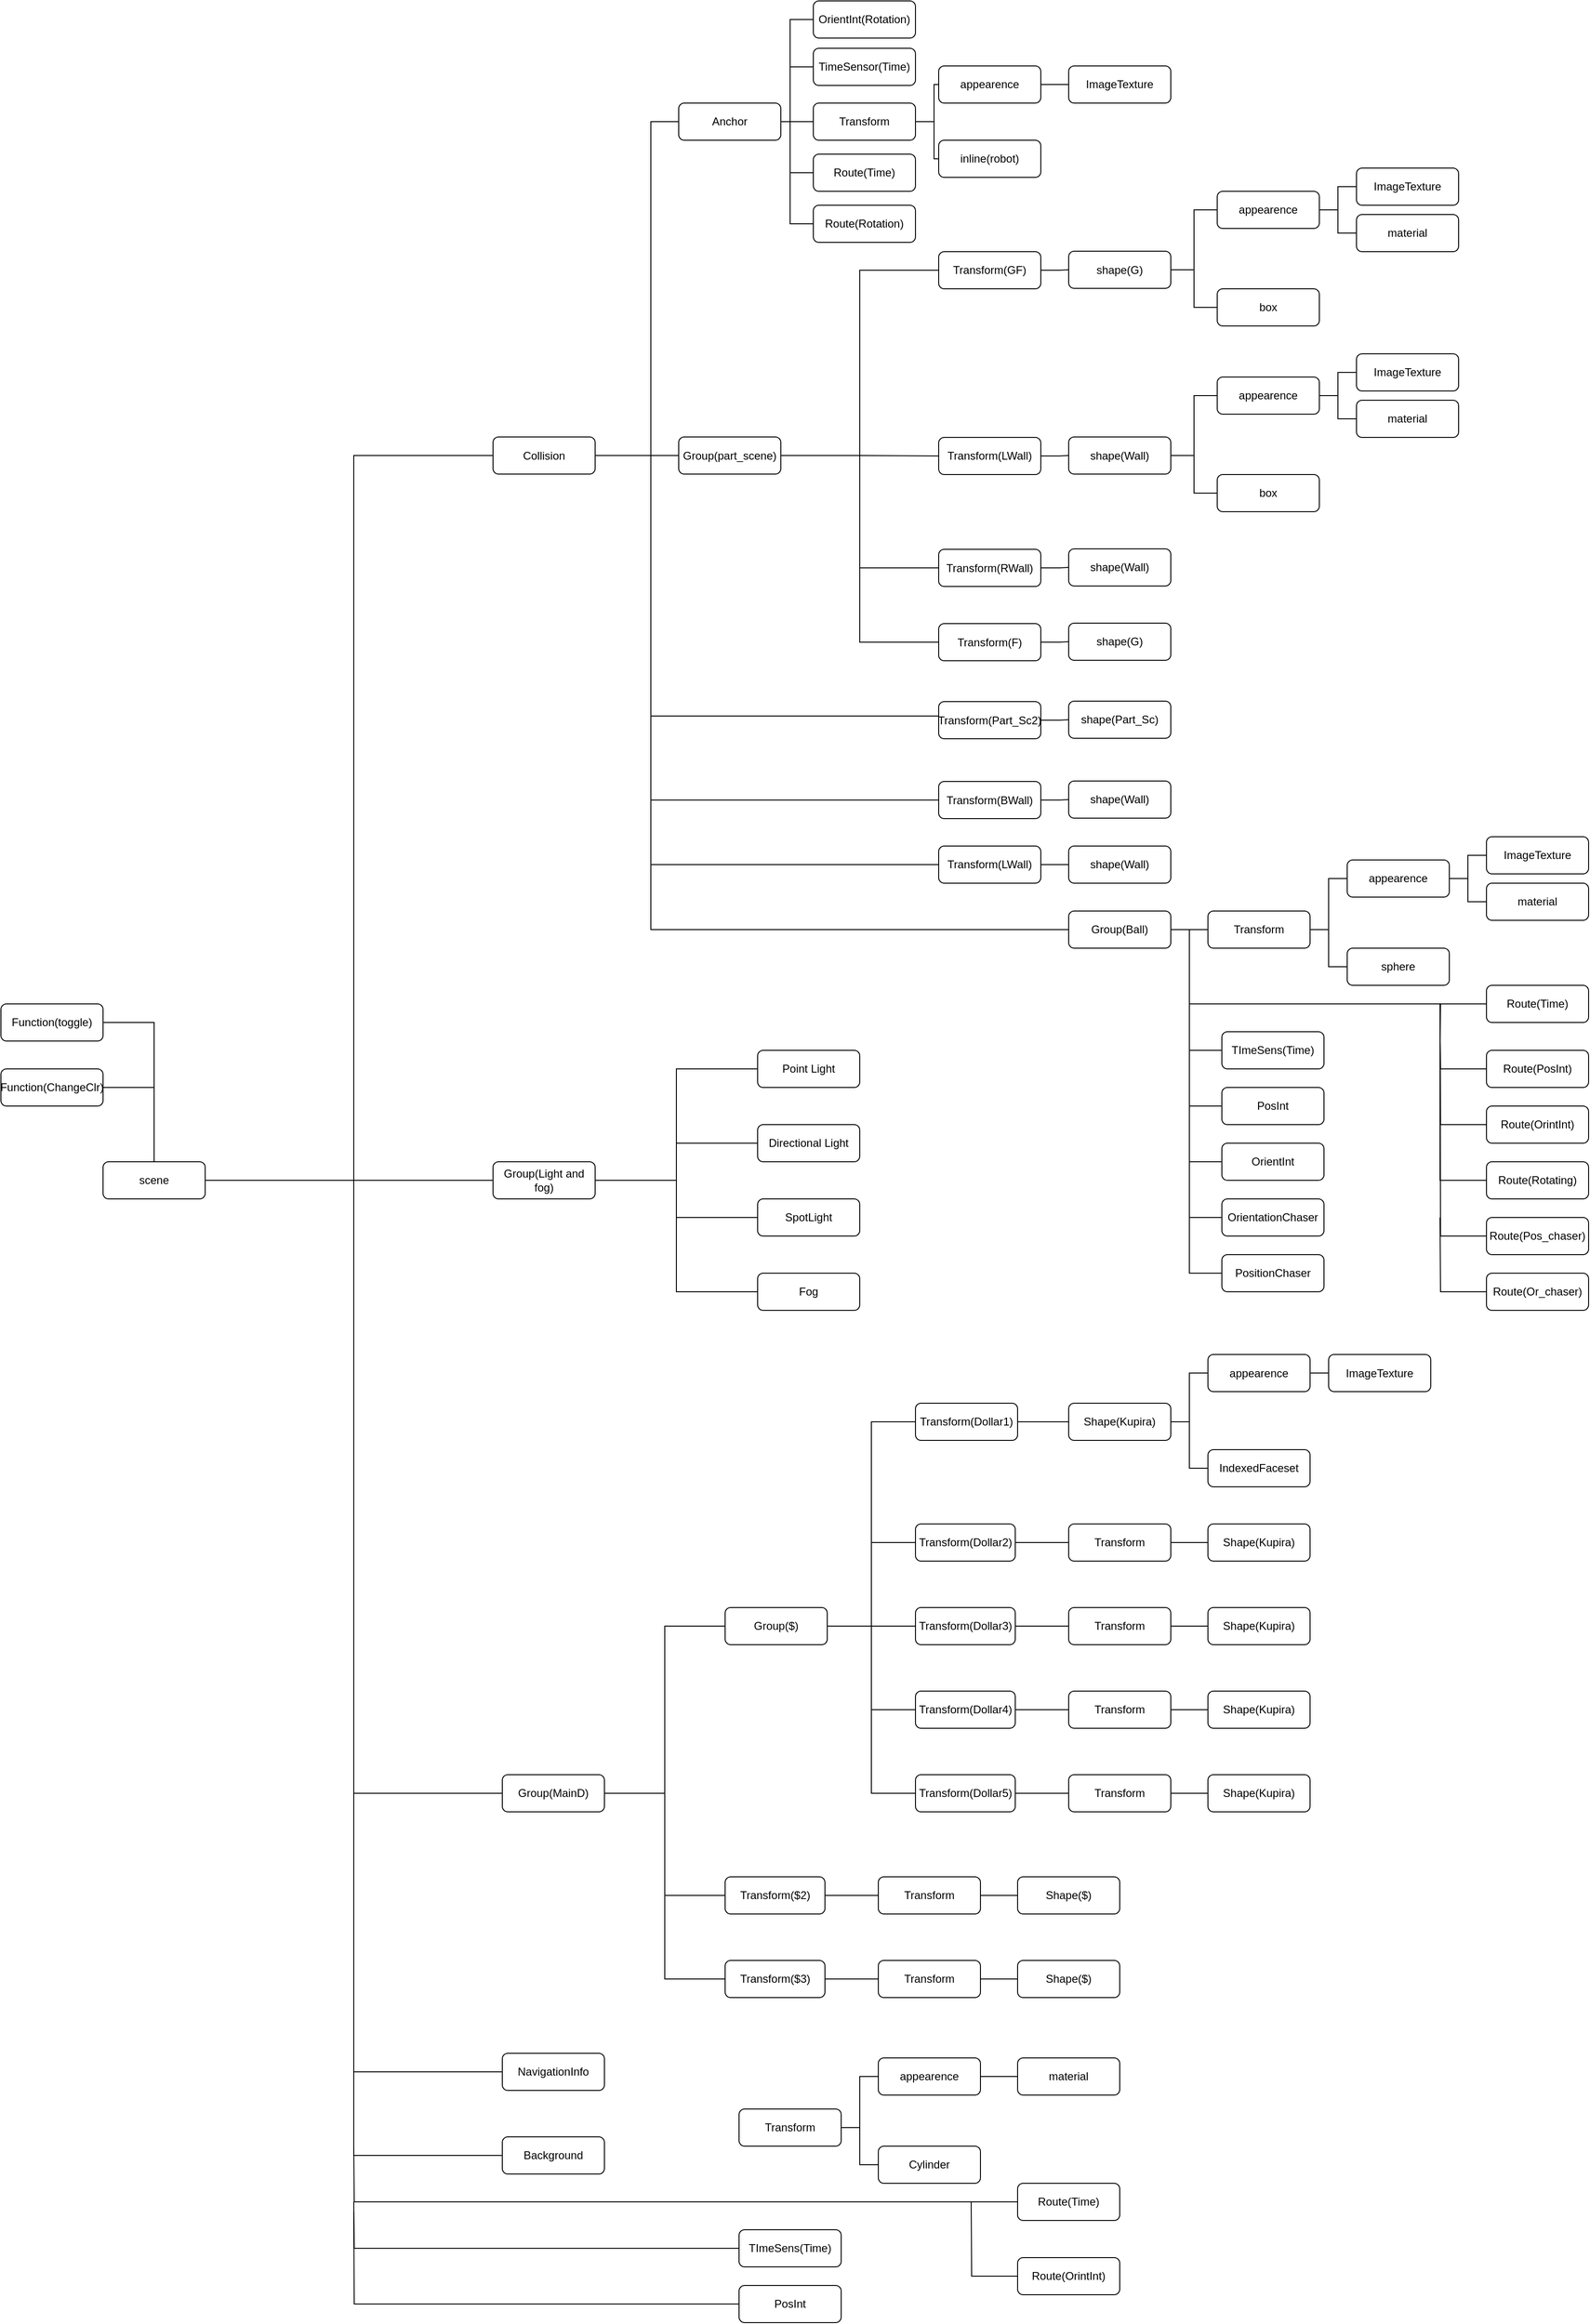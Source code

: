 <mxfile version="14.6.9" type="device"><diagram id="aDSBShrkMxEuq_6gJNaP" name="Page-1"><mxGraphModel dx="1185" dy="3000" grid="1" gridSize="10" guides="1" tooltips="1" connect="1" arrows="1" fold="1" page="1" pageScale="1" pageWidth="827" pageHeight="1169" math="0" shadow="0"><root><mxCell id="0"/><mxCell id="1" parent="0"/><mxCell id="lmzNQ_F3yZ8Ecy828pRB-19" style="edgeStyle=orthogonalEdgeStyle;rounded=0;orthogonalLoop=1;jettySize=auto;html=1;entryX=0;entryY=0.5;entryDx=0;entryDy=0;endArrow=none;endFill=0;" parent="1" source="lmzNQ_F3yZ8Ecy828pRB-9" target="lmzNQ_F3yZ8Ecy828pRB-15" edge="1"><mxGeometry relative="1" as="geometry"/></mxCell><mxCell id="lmzNQ_F3yZ8Ecy828pRB-23" style="edgeStyle=orthogonalEdgeStyle;rounded=0;orthogonalLoop=1;jettySize=auto;html=1;entryX=0;entryY=0.5;entryDx=0;entryDy=0;endArrow=none;endFill=0;" parent="1" source="lmzNQ_F3yZ8Ecy828pRB-9" target="lmzNQ_F3yZ8Ecy828pRB-14" edge="1"><mxGeometry relative="1" as="geometry"/></mxCell><mxCell id="lmzNQ_F3yZ8Ecy828pRB-9" value="shape(G)" style="rounded=1;whiteSpace=wrap;html=1;" parent="1" vertex="1"><mxGeometry x="1190" y="-950.5" width="110" height="40" as="geometry"/></mxCell><mxCell id="lmzNQ_F3yZ8Ecy828pRB-14" value="box" style="rounded=1;whiteSpace=wrap;html=1;" parent="1" vertex="1"><mxGeometry x="1350" y="-910" width="110" height="40" as="geometry"/></mxCell><mxCell id="lmzNQ_F3yZ8Ecy828pRB-20" style="edgeStyle=orthogonalEdgeStyle;rounded=0;orthogonalLoop=1;jettySize=auto;html=1;entryX=0;entryY=0.5;entryDx=0;entryDy=0;endArrow=none;endFill=0;" parent="1" source="lmzNQ_F3yZ8Ecy828pRB-15" target="lmzNQ_F3yZ8Ecy828pRB-18" edge="1"><mxGeometry relative="1" as="geometry"/></mxCell><mxCell id="lmzNQ_F3yZ8Ecy828pRB-22" style="edgeStyle=orthogonalEdgeStyle;rounded=0;orthogonalLoop=1;jettySize=auto;html=1;entryX=0;entryY=0.5;entryDx=0;entryDy=0;endArrow=none;endFill=0;" parent="1" source="lmzNQ_F3yZ8Ecy828pRB-15" target="lmzNQ_F3yZ8Ecy828pRB-16" edge="1"><mxGeometry relative="1" as="geometry"/></mxCell><mxCell id="lmzNQ_F3yZ8Ecy828pRB-15" value="appearence" style="rounded=1;whiteSpace=wrap;html=1;" parent="1" vertex="1"><mxGeometry x="1350" y="-1015" width="110" height="40" as="geometry"/></mxCell><mxCell id="lmzNQ_F3yZ8Ecy828pRB-16" value="material" style="rounded=1;whiteSpace=wrap;html=1;" parent="1" vertex="1"><mxGeometry x="1500" y="-990" width="110" height="40" as="geometry"/></mxCell><mxCell id="lmzNQ_F3yZ8Ecy828pRB-18" value="ImageTexture" style="rounded=1;whiteSpace=wrap;html=1;" parent="1" vertex="1"><mxGeometry x="1500" y="-1040" width="110" height="40" as="geometry"/></mxCell><mxCell id="AojwYPN2h_36ZJqfSY8i-6" style="edgeStyle=orthogonalEdgeStyle;rounded=0;orthogonalLoop=1;jettySize=auto;html=1;entryX=0;entryY=0.5;entryDx=0;entryDy=0;endArrow=none;endFill=0;" parent="1" source="UubKp8IJF7SJoLt_IW7R-1" target="UubKp8IJF7SJoLt_IW7R-15" edge="1"><mxGeometry relative="1" as="geometry"/></mxCell><mxCell id="AojwYPN2h_36ZJqfSY8i-7" style="edgeStyle=orthogonalEdgeStyle;rounded=0;orthogonalLoop=1;jettySize=auto;html=1;entryX=0;entryY=0.5;entryDx=0;entryDy=0;endArrow=none;endFill=0;" parent="1" source="UubKp8IJF7SJoLt_IW7R-1" target="UubKp8IJF7SJoLt_IW7R-36" edge="1"><mxGeometry relative="1" as="geometry"><Array as="points"><mxPoint x="740" y="-730"/><mxPoint x="740" y="-450"/><mxPoint x="1050" y="-450"/></Array></mxGeometry></mxCell><mxCell id="AojwYPN2h_36ZJqfSY8i-8" style="edgeStyle=orthogonalEdgeStyle;rounded=0;orthogonalLoop=1;jettySize=auto;html=1;entryX=0;entryY=0.5;entryDx=0;entryDy=0;endArrow=none;endFill=0;" parent="1" source="UubKp8IJF7SJoLt_IW7R-1" target="UubKp8IJF7SJoLt_IW7R-39" edge="1"><mxGeometry relative="1" as="geometry"><Array as="points"><mxPoint x="740" y="-730"/><mxPoint x="740" y="-359"/></Array></mxGeometry></mxCell><mxCell id="AojwYPN2h_36ZJqfSY8i-20" style="edgeStyle=orthogonalEdgeStyle;rounded=0;orthogonalLoop=1;jettySize=auto;html=1;entryX=0;entryY=0.5;entryDx=0;entryDy=0;endArrow=none;endFill=0;" parent="1" source="UubKp8IJF7SJoLt_IW7R-1" target="AojwYPN2h_36ZJqfSY8i-19" edge="1"><mxGeometry relative="1" as="geometry"><Array as="points"><mxPoint x="740" y="-730"/><mxPoint x="740" y="-290"/></Array></mxGeometry></mxCell><mxCell id="AojwYPN2h_36ZJqfSY8i-82" style="edgeStyle=orthogonalEdgeStyle;rounded=0;orthogonalLoop=1;jettySize=auto;html=1;entryX=0;entryY=0.5;entryDx=0;entryDy=0;endArrow=none;endFill=0;" parent="1" source="UubKp8IJF7SJoLt_IW7R-1" target="UubKp8IJF7SJoLt_IW7R-3" edge="1"><mxGeometry relative="1" as="geometry"><Array as="points"><mxPoint x="740" y="-730"/><mxPoint x="740" y="-1090"/></Array></mxGeometry></mxCell><mxCell id="UubKp8IJF7SJoLt_IW7R-1" value="Collision" style="rounded=1;whiteSpace=wrap;html=1;" parent="1" vertex="1"><mxGeometry x="570" y="-750.5" width="110" height="40" as="geometry"/></mxCell><mxCell id="UubKp8IJF7SJoLt_IW7R-13" style="edgeStyle=orthogonalEdgeStyle;rounded=0;orthogonalLoop=1;jettySize=auto;html=1;entryX=0;entryY=0.5;entryDx=0;entryDy=0;endArrow=none;endFill=0;" parent="1" source="UubKp8IJF7SJoLt_IW7R-2" target="UubKp8IJF7SJoLt_IW7R-8" edge="1"><mxGeometry relative="1" as="geometry"/></mxCell><mxCell id="UubKp8IJF7SJoLt_IW7R-14" style="edgeStyle=orthogonalEdgeStyle;rounded=0;orthogonalLoop=1;jettySize=auto;html=1;entryX=0;entryY=0.5;entryDx=0;entryDy=0;endArrow=none;endFill=0;" parent="1" source="UubKp8IJF7SJoLt_IW7R-2" target="UubKp8IJF7SJoLt_IW7R-4" edge="1"><mxGeometry relative="1" as="geometry"/></mxCell><mxCell id="UubKp8IJF7SJoLt_IW7R-2" value="Transform" style="rounded=1;whiteSpace=wrap;html=1;" parent="1" vertex="1"><mxGeometry x="915" y="-1110" width="110" height="40" as="geometry"/></mxCell><mxCell id="UubKp8IJF7SJoLt_IW7R-12" style="edgeStyle=orthogonalEdgeStyle;rounded=0;orthogonalLoop=1;jettySize=auto;html=1;entryX=0;entryY=0.5;entryDx=0;entryDy=0;endArrow=none;endFill=0;" parent="1" source="UubKp8IJF7SJoLt_IW7R-3" target="UubKp8IJF7SJoLt_IW7R-2" edge="1"><mxGeometry relative="1" as="geometry"/></mxCell><mxCell id="2iRZ9ZuyAuXtA2ansisX-2" style="edgeStyle=orthogonalEdgeStyle;rounded=0;orthogonalLoop=1;jettySize=auto;html=1;entryX=0;entryY=0.5;entryDx=0;entryDy=0;endArrow=none;endFill=0;" parent="1" source="UubKp8IJF7SJoLt_IW7R-3" target="2iRZ9ZuyAuXtA2ansisX-1" edge="1"><mxGeometry relative="1" as="geometry"><Array as="points"><mxPoint x="890" y="-1090"/><mxPoint x="890" y="-1149"/></Array></mxGeometry></mxCell><mxCell id="2iRZ9ZuyAuXtA2ansisX-4" style="edgeStyle=orthogonalEdgeStyle;rounded=0;orthogonalLoop=1;jettySize=auto;html=1;entryX=0;entryY=0.5;entryDx=0;entryDy=0;endArrow=none;endFill=0;" parent="1" source="UubKp8IJF7SJoLt_IW7R-3" target="2iRZ9ZuyAuXtA2ansisX-3" edge="1"><mxGeometry relative="1" as="geometry"><Array as="points"><mxPoint x="890" y="-1090"/><mxPoint x="890" y="-1200"/><mxPoint x="915" y="-1200"/></Array></mxGeometry></mxCell><mxCell id="UubKp8IJF7SJoLt_IW7R-3" value="Anchor" style="rounded=1;whiteSpace=wrap;html=1;" parent="1" vertex="1"><mxGeometry x="770" y="-1110" width="110" height="40" as="geometry"/></mxCell><mxCell id="UubKp8IJF7SJoLt_IW7R-4" value="inline(robot)" style="rounded=1;whiteSpace=wrap;html=1;" parent="1" vertex="1"><mxGeometry x="1050" y="-1070" width="110" height="40" as="geometry"/></mxCell><mxCell id="UubKp8IJF7SJoLt_IW7R-5" style="edgeStyle=orthogonalEdgeStyle;rounded=0;orthogonalLoop=1;jettySize=auto;html=1;entryX=0;entryY=0.5;entryDx=0;entryDy=0;endArrow=none;endFill=0;" parent="1" source="UubKp8IJF7SJoLt_IW7R-8" target="UubKp8IJF7SJoLt_IW7R-11" edge="1"><mxGeometry relative="1" as="geometry"/></mxCell><mxCell id="UubKp8IJF7SJoLt_IW7R-8" value="appearence" style="rounded=1;whiteSpace=wrap;html=1;" parent="1" vertex="1"><mxGeometry x="1050" y="-1150" width="110" height="40" as="geometry"/></mxCell><mxCell id="UubKp8IJF7SJoLt_IW7R-11" value="ImageTexture" style="rounded=1;whiteSpace=wrap;html=1;" parent="1" vertex="1"><mxGeometry x="1190" y="-1150" width="110" height="40" as="geometry"/></mxCell><mxCell id="AojwYPN2h_36ZJqfSY8i-1" style="edgeStyle=orthogonalEdgeStyle;rounded=0;orthogonalLoop=1;jettySize=auto;html=1;entryX=0;entryY=0.5;entryDx=0;entryDy=0;endArrow=none;endFill=0;" parent="1" source="UubKp8IJF7SJoLt_IW7R-15" target="UubKp8IJF7SJoLt_IW7R-16" edge="1"><mxGeometry relative="1" as="geometry"/></mxCell><mxCell id="AojwYPN2h_36ZJqfSY8i-2" style="edgeStyle=orthogonalEdgeStyle;rounded=0;orthogonalLoop=1;jettySize=auto;html=1;entryX=0;entryY=0.5;entryDx=0;entryDy=0;endArrow=none;endFill=0;" parent="1" source="UubKp8IJF7SJoLt_IW7R-15" target="UubKp8IJF7SJoLt_IW7R-26" edge="1"><mxGeometry relative="1" as="geometry"/></mxCell><mxCell id="AojwYPN2h_36ZJqfSY8i-3" style="edgeStyle=orthogonalEdgeStyle;rounded=0;orthogonalLoop=1;jettySize=auto;html=1;entryX=0;entryY=0.5;entryDx=0;entryDy=0;endArrow=none;endFill=0;" parent="1" source="UubKp8IJF7SJoLt_IW7R-15" target="UubKp8IJF7SJoLt_IW7R-28" edge="1"><mxGeometry relative="1" as="geometry"/></mxCell><mxCell id="AojwYPN2h_36ZJqfSY8i-4" style="edgeStyle=orthogonalEdgeStyle;rounded=0;orthogonalLoop=1;jettySize=auto;html=1;entryX=0;entryY=0.5;entryDx=0;entryDy=0;endArrow=none;endFill=0;" parent="1" source="UubKp8IJF7SJoLt_IW7R-15" target="UubKp8IJF7SJoLt_IW7R-33" edge="1"><mxGeometry relative="1" as="geometry"/></mxCell><mxCell id="UubKp8IJF7SJoLt_IW7R-15" value="Group(part_scene)" style="rounded=1;whiteSpace=wrap;html=1;" parent="1" vertex="1"><mxGeometry x="770" y="-750.5" width="110" height="40" as="geometry"/></mxCell><mxCell id="AojwYPN2h_36ZJqfSY8i-83" style="edgeStyle=orthogonalEdgeStyle;rounded=0;orthogonalLoop=1;jettySize=auto;html=1;entryX=0;entryY=0.5;entryDx=0;entryDy=0;endArrow=none;endFill=0;" parent="1" source="UubKp8IJF7SJoLt_IW7R-16" target="lmzNQ_F3yZ8Ecy828pRB-9" edge="1"><mxGeometry relative="1" as="geometry"/></mxCell><mxCell id="UubKp8IJF7SJoLt_IW7R-16" value="Transform(GF)" style="rounded=1;whiteSpace=wrap;html=1;" parent="1" vertex="1"><mxGeometry x="1050" y="-950" width="110" height="40" as="geometry"/></mxCell><mxCell id="UubKp8IJF7SJoLt_IW7R-17" style="edgeStyle=orthogonalEdgeStyle;rounded=0;orthogonalLoop=1;jettySize=auto;html=1;entryX=0;entryY=0.5;entryDx=0;entryDy=0;endArrow=none;endFill=0;" parent="1" source="UubKp8IJF7SJoLt_IW7R-19" target="UubKp8IJF7SJoLt_IW7R-23" edge="1"><mxGeometry relative="1" as="geometry"/></mxCell><mxCell id="UubKp8IJF7SJoLt_IW7R-18" style="edgeStyle=orthogonalEdgeStyle;rounded=0;orthogonalLoop=1;jettySize=auto;html=1;entryX=0;entryY=0.5;entryDx=0;entryDy=0;endArrow=none;endFill=0;" parent="1" source="UubKp8IJF7SJoLt_IW7R-19" target="UubKp8IJF7SJoLt_IW7R-20" edge="1"><mxGeometry relative="1" as="geometry"/></mxCell><mxCell id="UubKp8IJF7SJoLt_IW7R-19" value="shape(Wall)" style="rounded=1;whiteSpace=wrap;html=1;" parent="1" vertex="1"><mxGeometry x="1190" y="-750.5" width="110" height="40" as="geometry"/></mxCell><mxCell id="UubKp8IJF7SJoLt_IW7R-20" value="box" style="rounded=1;whiteSpace=wrap;html=1;" parent="1" vertex="1"><mxGeometry x="1350" y="-710" width="110" height="40" as="geometry"/></mxCell><mxCell id="UubKp8IJF7SJoLt_IW7R-21" style="edgeStyle=orthogonalEdgeStyle;rounded=0;orthogonalLoop=1;jettySize=auto;html=1;entryX=0;entryY=0.5;entryDx=0;entryDy=0;endArrow=none;endFill=0;" parent="1" source="UubKp8IJF7SJoLt_IW7R-23" target="UubKp8IJF7SJoLt_IW7R-25" edge="1"><mxGeometry relative="1" as="geometry"/></mxCell><mxCell id="UubKp8IJF7SJoLt_IW7R-22" style="edgeStyle=orthogonalEdgeStyle;rounded=0;orthogonalLoop=1;jettySize=auto;html=1;entryX=0;entryY=0.5;entryDx=0;entryDy=0;endArrow=none;endFill=0;" parent="1" source="UubKp8IJF7SJoLt_IW7R-23" target="UubKp8IJF7SJoLt_IW7R-24" edge="1"><mxGeometry relative="1" as="geometry"/></mxCell><mxCell id="UubKp8IJF7SJoLt_IW7R-23" value="appearence" style="rounded=1;whiteSpace=wrap;html=1;" parent="1" vertex="1"><mxGeometry x="1350" y="-815" width="110" height="40" as="geometry"/></mxCell><mxCell id="UubKp8IJF7SJoLt_IW7R-24" value="material" style="rounded=1;whiteSpace=wrap;html=1;" parent="1" vertex="1"><mxGeometry x="1500" y="-790" width="110" height="40" as="geometry"/></mxCell><mxCell id="UubKp8IJF7SJoLt_IW7R-25" value="ImageTexture" style="rounded=1;whiteSpace=wrap;html=1;" parent="1" vertex="1"><mxGeometry x="1500" y="-840" width="110" height="40" as="geometry"/></mxCell><mxCell id="UubKp8IJF7SJoLt_IW7R-29" style="edgeStyle=orthogonalEdgeStyle;rounded=0;orthogonalLoop=1;jettySize=auto;html=1;entryX=0;entryY=0.5;entryDx=0;entryDy=0;endArrow=none;endFill=0;" parent="1" source="UubKp8IJF7SJoLt_IW7R-26" target="UubKp8IJF7SJoLt_IW7R-19" edge="1"><mxGeometry relative="1" as="geometry"/></mxCell><mxCell id="UubKp8IJF7SJoLt_IW7R-26" value="Transform(LWall)" style="rounded=1;whiteSpace=wrap;html=1;" parent="1" vertex="1"><mxGeometry x="1050" y="-750" width="110" height="40" as="geometry"/></mxCell><mxCell id="UubKp8IJF7SJoLt_IW7R-27" value="shape(Wall)" style="rounded=1;whiteSpace=wrap;html=1;" parent="1" vertex="1"><mxGeometry x="1190" y="-630" width="110" height="40" as="geometry"/></mxCell><mxCell id="UubKp8IJF7SJoLt_IW7R-30" style="edgeStyle=orthogonalEdgeStyle;rounded=0;orthogonalLoop=1;jettySize=auto;html=1;entryX=0;entryY=0.5;entryDx=0;entryDy=0;endArrow=none;endFill=0;" parent="1" source="UubKp8IJF7SJoLt_IW7R-28" target="UubKp8IJF7SJoLt_IW7R-27" edge="1"><mxGeometry relative="1" as="geometry"/></mxCell><mxCell id="UubKp8IJF7SJoLt_IW7R-28" value="Transform(RWall)" style="rounded=1;whiteSpace=wrap;html=1;" parent="1" vertex="1"><mxGeometry x="1050" y="-629.5" width="110" height="40" as="geometry"/></mxCell><mxCell id="UubKp8IJF7SJoLt_IW7R-31" value="shape(G)" style="rounded=1;whiteSpace=wrap;html=1;" parent="1" vertex="1"><mxGeometry x="1190" y="-550" width="110" height="40" as="geometry"/></mxCell><mxCell id="UubKp8IJF7SJoLt_IW7R-32" style="edgeStyle=orthogonalEdgeStyle;rounded=0;orthogonalLoop=1;jettySize=auto;html=1;entryX=0;entryY=0.5;entryDx=0;entryDy=0;endArrow=none;endFill=0;" parent="1" source="UubKp8IJF7SJoLt_IW7R-33" target="UubKp8IJF7SJoLt_IW7R-31" edge="1"><mxGeometry relative="1" as="geometry"/></mxCell><mxCell id="UubKp8IJF7SJoLt_IW7R-33" value="Transform(F)" style="rounded=1;whiteSpace=wrap;html=1;" parent="1" vertex="1"><mxGeometry x="1050" y="-549.5" width="110" height="40" as="geometry"/></mxCell><mxCell id="UubKp8IJF7SJoLt_IW7R-34" value="shape(Part_Sc)" style="rounded=1;whiteSpace=wrap;html=1;" parent="1" vertex="1"><mxGeometry x="1190" y="-466" width="110" height="40" as="geometry"/></mxCell><mxCell id="UubKp8IJF7SJoLt_IW7R-35" style="edgeStyle=orthogonalEdgeStyle;rounded=0;orthogonalLoop=1;jettySize=auto;html=1;entryX=0;entryY=0.5;entryDx=0;entryDy=0;endArrow=none;endFill=0;" parent="1" source="UubKp8IJF7SJoLt_IW7R-36" target="UubKp8IJF7SJoLt_IW7R-34" edge="1"><mxGeometry relative="1" as="geometry"/></mxCell><mxCell id="UubKp8IJF7SJoLt_IW7R-36" value="Transform(Part_Sc2)" style="rounded=1;whiteSpace=wrap;html=1;" parent="1" vertex="1"><mxGeometry x="1050" y="-465.5" width="110" height="40" as="geometry"/></mxCell><mxCell id="UubKp8IJF7SJoLt_IW7R-37" value="shape(Wall)" style="rounded=1;whiteSpace=wrap;html=1;" parent="1" vertex="1"><mxGeometry x="1190" y="-380" width="110" height="40" as="geometry"/></mxCell><mxCell id="UubKp8IJF7SJoLt_IW7R-38" style="edgeStyle=orthogonalEdgeStyle;rounded=0;orthogonalLoop=1;jettySize=auto;html=1;entryX=0;entryY=0.5;entryDx=0;entryDy=0;endArrow=none;endFill=0;" parent="1" source="UubKp8IJF7SJoLt_IW7R-39" target="UubKp8IJF7SJoLt_IW7R-37" edge="1"><mxGeometry relative="1" as="geometry"/></mxCell><mxCell id="UubKp8IJF7SJoLt_IW7R-39" value="Transform(BWall)" style="rounded=1;whiteSpace=wrap;html=1;" parent="1" vertex="1"><mxGeometry x="1050" y="-379.5" width="110" height="40" as="geometry"/></mxCell><mxCell id="AojwYPN2h_36ZJqfSY8i-11" value="shape(Wall)" style="rounded=1;whiteSpace=wrap;html=1;" parent="1" vertex="1"><mxGeometry x="1190" y="-310" width="110" height="40" as="geometry"/></mxCell><mxCell id="AojwYPN2h_36ZJqfSY8i-12" value="sphere" style="rounded=1;whiteSpace=wrap;html=1;" parent="1" vertex="1"><mxGeometry x="1490" y="-200" width="110" height="40" as="geometry"/></mxCell><mxCell id="AojwYPN2h_36ZJqfSY8i-13" style="edgeStyle=orthogonalEdgeStyle;rounded=0;orthogonalLoop=1;jettySize=auto;html=1;entryX=0;entryY=0.5;entryDx=0;entryDy=0;endArrow=none;endFill=0;" parent="1" source="AojwYPN2h_36ZJqfSY8i-15" target="AojwYPN2h_36ZJqfSY8i-17" edge="1"><mxGeometry relative="1" as="geometry"/></mxCell><mxCell id="AojwYPN2h_36ZJqfSY8i-14" style="edgeStyle=orthogonalEdgeStyle;rounded=0;orthogonalLoop=1;jettySize=auto;html=1;entryX=0;entryY=0.5;entryDx=0;entryDy=0;endArrow=none;endFill=0;" parent="1" source="AojwYPN2h_36ZJqfSY8i-15" target="AojwYPN2h_36ZJqfSY8i-16" edge="1"><mxGeometry relative="1" as="geometry"/></mxCell><mxCell id="AojwYPN2h_36ZJqfSY8i-15" value="appearence" style="rounded=1;whiteSpace=wrap;html=1;" parent="1" vertex="1"><mxGeometry x="1490" y="-295" width="110" height="40" as="geometry"/></mxCell><mxCell id="AojwYPN2h_36ZJqfSY8i-16" value="material" style="rounded=1;whiteSpace=wrap;html=1;" parent="1" vertex="1"><mxGeometry x="1640" y="-270" width="110" height="40" as="geometry"/></mxCell><mxCell id="AojwYPN2h_36ZJqfSY8i-17" value="ImageTexture" style="rounded=1;whiteSpace=wrap;html=1;" parent="1" vertex="1"><mxGeometry x="1640" y="-320" width="110" height="40" as="geometry"/></mxCell><mxCell id="AojwYPN2h_36ZJqfSY8i-18" style="edgeStyle=orthogonalEdgeStyle;rounded=0;orthogonalLoop=1;jettySize=auto;html=1;entryX=0;entryY=0.5;entryDx=0;entryDy=0;endArrow=none;endFill=0;" parent="1" source="AojwYPN2h_36ZJqfSY8i-19" target="AojwYPN2h_36ZJqfSY8i-11" edge="1"><mxGeometry relative="1" as="geometry"/></mxCell><mxCell id="AojwYPN2h_36ZJqfSY8i-19" value="Transform(LWall)" style="rounded=1;whiteSpace=wrap;html=1;" parent="1" vertex="1"><mxGeometry x="1050" y="-310" width="110" height="40" as="geometry"/></mxCell><mxCell id="AojwYPN2h_36ZJqfSY8i-26" style="edgeStyle=orthogonalEdgeStyle;rounded=0;orthogonalLoop=1;jettySize=auto;html=1;entryX=0;entryY=0.5;entryDx=0;entryDy=0;endArrow=none;endFill=0;" parent="1" source="AojwYPN2h_36ZJqfSY8i-21" target="AojwYPN2h_36ZJqfSY8i-22" edge="1"><mxGeometry relative="1" as="geometry"/></mxCell><mxCell id="AojwYPN2h_36ZJqfSY8i-27" style="edgeStyle=orthogonalEdgeStyle;rounded=0;orthogonalLoop=1;jettySize=auto;html=1;entryX=0;entryY=0.5;entryDx=0;entryDy=0;endArrow=none;endFill=0;" parent="1" source="AojwYPN2h_36ZJqfSY8i-21" target="AojwYPN2h_36ZJqfSY8i-23" edge="1"><mxGeometry relative="1" as="geometry"/></mxCell><mxCell id="AojwYPN2h_36ZJqfSY8i-28" style="edgeStyle=orthogonalEdgeStyle;rounded=0;orthogonalLoop=1;jettySize=auto;html=1;entryX=0;entryY=0.5;entryDx=0;entryDy=0;endArrow=none;endFill=0;" parent="1" source="AojwYPN2h_36ZJqfSY8i-21" target="AojwYPN2h_36ZJqfSY8i-24" edge="1"><mxGeometry relative="1" as="geometry"/></mxCell><mxCell id="AojwYPN2h_36ZJqfSY8i-29" style="edgeStyle=orthogonalEdgeStyle;rounded=0;orthogonalLoop=1;jettySize=auto;html=1;entryX=0;entryY=0.5;entryDx=0;entryDy=0;endArrow=none;endFill=0;" parent="1" source="AojwYPN2h_36ZJqfSY8i-21" target="AojwYPN2h_36ZJqfSY8i-25" edge="1"><mxGeometry relative="1" as="geometry"/></mxCell><mxCell id="AojwYPN2h_36ZJqfSY8i-21" value="Group(Light and fog)" style="rounded=1;whiteSpace=wrap;html=1;" parent="1" vertex="1"><mxGeometry x="570" y="30" width="110" height="40" as="geometry"/></mxCell><mxCell id="AojwYPN2h_36ZJqfSY8i-22" value="Point Light" style="rounded=1;whiteSpace=wrap;html=1;" parent="1" vertex="1"><mxGeometry x="855" y="-90" width="110" height="40" as="geometry"/></mxCell><mxCell id="AojwYPN2h_36ZJqfSY8i-23" value="Directional Light" style="rounded=1;whiteSpace=wrap;html=1;" parent="1" vertex="1"><mxGeometry x="855" y="-10" width="110" height="40" as="geometry"/></mxCell><mxCell id="AojwYPN2h_36ZJqfSY8i-24" value="SpotLight" style="rounded=1;whiteSpace=wrap;html=1;" parent="1" vertex="1"><mxGeometry x="855" y="70" width="110" height="40" as="geometry"/></mxCell><mxCell id="AojwYPN2h_36ZJqfSY8i-25" value="Fog" style="rounded=1;whiteSpace=wrap;html=1;" parent="1" vertex="1"><mxGeometry x="855" y="150" width="110" height="40" as="geometry"/></mxCell><mxCell id="AojwYPN2h_36ZJqfSY8i-77" style="edgeStyle=orthogonalEdgeStyle;rounded=0;orthogonalLoop=1;jettySize=auto;html=1;entryX=0;entryY=0.5;entryDx=0;entryDy=0;endArrow=none;endFill=0;" parent="1" source="AojwYPN2h_36ZJqfSY8i-30" target="AojwYPN2h_36ZJqfSY8i-31" edge="1"><mxGeometry relative="1" as="geometry"/></mxCell><mxCell id="AojwYPN2h_36ZJqfSY8i-78" style="edgeStyle=orthogonalEdgeStyle;rounded=0;orthogonalLoop=1;jettySize=auto;html=1;entryX=0;entryY=0.5;entryDx=0;entryDy=0;endArrow=none;endFill=0;" parent="1" source="AojwYPN2h_36ZJqfSY8i-30" target="AojwYPN2h_36ZJqfSY8i-68" edge="1"><mxGeometry relative="1" as="geometry"/></mxCell><mxCell id="AojwYPN2h_36ZJqfSY8i-79" style="edgeStyle=orthogonalEdgeStyle;rounded=0;orthogonalLoop=1;jettySize=auto;html=1;entryX=0;entryY=0.5;entryDx=0;entryDy=0;endArrow=none;endFill=0;" parent="1" source="AojwYPN2h_36ZJqfSY8i-30" target="AojwYPN2h_36ZJqfSY8i-73" edge="1"><mxGeometry relative="1" as="geometry"/></mxCell><mxCell id="AojwYPN2h_36ZJqfSY8i-30" value="Group(MainD)" style="rounded=1;whiteSpace=wrap;html=1;" parent="1" vertex="1"><mxGeometry x="580" y="690" width="110" height="40" as="geometry"/></mxCell><mxCell id="AojwYPN2h_36ZJqfSY8i-38" style="edgeStyle=orthogonalEdgeStyle;rounded=0;orthogonalLoop=1;jettySize=auto;html=1;entryX=0;entryY=0.5;entryDx=0;entryDy=0;endArrow=none;endFill=0;" parent="1" source="AojwYPN2h_36ZJqfSY8i-31" target="AojwYPN2h_36ZJqfSY8i-32" edge="1"><mxGeometry relative="1" as="geometry"/></mxCell><mxCell id="AojwYPN2h_36ZJqfSY8i-63" style="edgeStyle=orthogonalEdgeStyle;rounded=0;orthogonalLoop=1;jettySize=auto;html=1;entryX=0;entryY=0.5;entryDx=0;entryDy=0;endArrow=none;endFill=0;" parent="1" source="AojwYPN2h_36ZJqfSY8i-31" target="AojwYPN2h_36ZJqfSY8i-44" edge="1"><mxGeometry relative="1" as="geometry"/></mxCell><mxCell id="AojwYPN2h_36ZJqfSY8i-64" style="edgeStyle=orthogonalEdgeStyle;rounded=0;orthogonalLoop=1;jettySize=auto;html=1;entryX=0;entryY=0.5;entryDx=0;entryDy=0;endArrow=none;endFill=0;" parent="1" source="AojwYPN2h_36ZJqfSY8i-31" target="AojwYPN2h_36ZJqfSY8i-49" edge="1"><mxGeometry relative="1" as="geometry"/></mxCell><mxCell id="AojwYPN2h_36ZJqfSY8i-65" style="edgeStyle=orthogonalEdgeStyle;rounded=0;orthogonalLoop=1;jettySize=auto;html=1;entryX=0;entryY=0.5;entryDx=0;entryDy=0;endArrow=none;endFill=0;" parent="1" source="AojwYPN2h_36ZJqfSY8i-31" target="AojwYPN2h_36ZJqfSY8i-54" edge="1"><mxGeometry relative="1" as="geometry"/></mxCell><mxCell id="AojwYPN2h_36ZJqfSY8i-66" style="edgeStyle=orthogonalEdgeStyle;rounded=0;orthogonalLoop=1;jettySize=auto;html=1;entryX=0;entryY=0.5;entryDx=0;entryDy=0;endArrow=none;endFill=0;" parent="1" source="AojwYPN2h_36ZJqfSY8i-31" target="AojwYPN2h_36ZJqfSY8i-59" edge="1"><mxGeometry relative="1" as="geometry"/></mxCell><mxCell id="AojwYPN2h_36ZJqfSY8i-31" value="Group($)" style="rounded=1;whiteSpace=wrap;html=1;" parent="1" vertex="1"><mxGeometry x="820" y="510" width="110" height="40" as="geometry"/></mxCell><mxCell id="AojwYPN2h_36ZJqfSY8i-39" style="edgeStyle=orthogonalEdgeStyle;rounded=0;orthogonalLoop=1;jettySize=auto;html=1;entryX=0;entryY=0.5;entryDx=0;entryDy=0;endArrow=none;endFill=0;" parent="1" source="AojwYPN2h_36ZJqfSY8i-32" target="AojwYPN2h_36ZJqfSY8i-37" edge="1"><mxGeometry relative="1" as="geometry"/></mxCell><mxCell id="AojwYPN2h_36ZJqfSY8i-32" value="Transform(Dollar1)" style="rounded=1;whiteSpace=wrap;html=1;" parent="1" vertex="1"><mxGeometry x="1025" y="290" width="110" height="40" as="geometry"/></mxCell><mxCell id="AojwYPN2h_36ZJqfSY8i-33" value="IndexedFaceset" style="rounded=1;whiteSpace=wrap;html=1;" parent="1" vertex="1"><mxGeometry x="1340" y="340" width="110" height="40" as="geometry"/></mxCell><mxCell id="AojwYPN2h_36ZJqfSY8i-34" style="edgeStyle=orthogonalEdgeStyle;rounded=0;orthogonalLoop=1;jettySize=auto;html=1;entryX=0;entryY=0.5;entryDx=0;entryDy=0;endArrow=none;endFill=0;" parent="1" source="AojwYPN2h_36ZJqfSY8i-35" target="AojwYPN2h_36ZJqfSY8i-36" edge="1"><mxGeometry relative="1" as="geometry"/></mxCell><mxCell id="AojwYPN2h_36ZJqfSY8i-35" value="appearence" style="rounded=1;whiteSpace=wrap;html=1;" parent="1" vertex="1"><mxGeometry x="1340" y="237.5" width="110" height="40" as="geometry"/></mxCell><mxCell id="AojwYPN2h_36ZJqfSY8i-36" value="ImageTexture" style="rounded=1;whiteSpace=wrap;html=1;" parent="1" vertex="1"><mxGeometry x="1470" y="237.5" width="110" height="40" as="geometry"/></mxCell><mxCell id="AojwYPN2h_36ZJqfSY8i-40" style="edgeStyle=orthogonalEdgeStyle;rounded=0;orthogonalLoop=1;jettySize=auto;html=1;entryX=0;entryY=0.5;entryDx=0;entryDy=0;endArrow=none;endFill=0;" parent="1" source="AojwYPN2h_36ZJqfSY8i-37" target="AojwYPN2h_36ZJqfSY8i-35" edge="1"><mxGeometry relative="1" as="geometry"/></mxCell><mxCell id="AojwYPN2h_36ZJqfSY8i-42" style="edgeStyle=orthogonalEdgeStyle;rounded=0;orthogonalLoop=1;jettySize=auto;html=1;entryX=0;entryY=0.5;entryDx=0;entryDy=0;endArrow=none;endFill=0;" parent="1" source="AojwYPN2h_36ZJqfSY8i-37" target="AojwYPN2h_36ZJqfSY8i-33" edge="1"><mxGeometry relative="1" as="geometry"/></mxCell><mxCell id="AojwYPN2h_36ZJqfSY8i-37" value="Shape(Kupira)" style="rounded=1;whiteSpace=wrap;html=1;" parent="1" vertex="1"><mxGeometry x="1190" y="290" width="110" height="40" as="geometry"/></mxCell><mxCell id="AojwYPN2h_36ZJqfSY8i-41" style="edgeStyle=orthogonalEdgeStyle;rounded=0;orthogonalLoop=1;jettySize=auto;html=1;exitX=0.5;exitY=1;exitDx=0;exitDy=0;entryX=0.75;entryY=1;entryDx=0;entryDy=0;endArrow=none;endFill=0;" parent="1" source="AojwYPN2h_36ZJqfSY8i-35" target="AojwYPN2h_36ZJqfSY8i-35" edge="1"><mxGeometry relative="1" as="geometry"/></mxCell><mxCell id="AojwYPN2h_36ZJqfSY8i-43" style="edgeStyle=orthogonalEdgeStyle;rounded=0;orthogonalLoop=1;jettySize=auto;html=1;entryX=0;entryY=0.5;entryDx=0;entryDy=0;endArrow=none;endFill=0;" parent="1" source="AojwYPN2h_36ZJqfSY8i-44" target="AojwYPN2h_36ZJqfSY8i-45" edge="1"><mxGeometry relative="1" as="geometry"/></mxCell><mxCell id="AojwYPN2h_36ZJqfSY8i-44" value="Transform(Dollar2)" style="rounded=1;whiteSpace=wrap;html=1;" parent="1" vertex="1"><mxGeometry x="1025" y="420" width="107.5" height="40" as="geometry"/></mxCell><mxCell id="AojwYPN2h_36ZJqfSY8i-47" style="edgeStyle=orthogonalEdgeStyle;rounded=0;orthogonalLoop=1;jettySize=auto;html=1;entryX=0;entryY=0.5;entryDx=0;entryDy=0;endArrow=none;endFill=0;" parent="1" source="AojwYPN2h_36ZJqfSY8i-45" target="AojwYPN2h_36ZJqfSY8i-46" edge="1"><mxGeometry relative="1" as="geometry"/></mxCell><mxCell id="AojwYPN2h_36ZJqfSY8i-45" value="Transform" style="rounded=1;whiteSpace=wrap;html=1;" parent="1" vertex="1"><mxGeometry x="1190" y="420" width="110" height="40" as="geometry"/></mxCell><mxCell id="AojwYPN2h_36ZJqfSY8i-46" value="Shape(Kupira)" style="rounded=1;whiteSpace=wrap;html=1;" parent="1" vertex="1"><mxGeometry x="1340" y="420" width="110" height="40" as="geometry"/></mxCell><mxCell id="AojwYPN2h_36ZJqfSY8i-48" style="edgeStyle=orthogonalEdgeStyle;rounded=0;orthogonalLoop=1;jettySize=auto;html=1;entryX=0;entryY=0.5;entryDx=0;entryDy=0;endArrow=none;endFill=0;" parent="1" source="AojwYPN2h_36ZJqfSY8i-49" target="AojwYPN2h_36ZJqfSY8i-51" edge="1"><mxGeometry relative="1" as="geometry"/></mxCell><mxCell id="AojwYPN2h_36ZJqfSY8i-49" value="Transform(Dollar3)" style="rounded=1;whiteSpace=wrap;html=1;" parent="1" vertex="1"><mxGeometry x="1025" y="510" width="107.5" height="40" as="geometry"/></mxCell><mxCell id="AojwYPN2h_36ZJqfSY8i-50" style="edgeStyle=orthogonalEdgeStyle;rounded=0;orthogonalLoop=1;jettySize=auto;html=1;entryX=0;entryY=0.5;entryDx=0;entryDy=0;endArrow=none;endFill=0;" parent="1" source="AojwYPN2h_36ZJqfSY8i-51" target="AojwYPN2h_36ZJqfSY8i-52" edge="1"><mxGeometry relative="1" as="geometry"/></mxCell><mxCell id="AojwYPN2h_36ZJqfSY8i-51" value="Transform" style="rounded=1;whiteSpace=wrap;html=1;" parent="1" vertex="1"><mxGeometry x="1190" y="510" width="110" height="40" as="geometry"/></mxCell><mxCell id="AojwYPN2h_36ZJqfSY8i-52" value="Shape(Kupira)" style="rounded=1;whiteSpace=wrap;html=1;" parent="1" vertex="1"><mxGeometry x="1340" y="510" width="110" height="40" as="geometry"/></mxCell><mxCell id="AojwYPN2h_36ZJqfSY8i-53" style="edgeStyle=orthogonalEdgeStyle;rounded=0;orthogonalLoop=1;jettySize=auto;html=1;entryX=0;entryY=0.5;entryDx=0;entryDy=0;endArrow=none;endFill=0;" parent="1" source="AojwYPN2h_36ZJqfSY8i-54" target="AojwYPN2h_36ZJqfSY8i-56" edge="1"><mxGeometry relative="1" as="geometry"/></mxCell><mxCell id="AojwYPN2h_36ZJqfSY8i-54" value="Transform(Dollar4)" style="rounded=1;whiteSpace=wrap;html=1;" parent="1" vertex="1"><mxGeometry x="1025" y="600" width="107.5" height="40" as="geometry"/></mxCell><mxCell id="AojwYPN2h_36ZJqfSY8i-55" style="edgeStyle=orthogonalEdgeStyle;rounded=0;orthogonalLoop=1;jettySize=auto;html=1;entryX=0;entryY=0.5;entryDx=0;entryDy=0;endArrow=none;endFill=0;" parent="1" source="AojwYPN2h_36ZJqfSY8i-56" target="AojwYPN2h_36ZJqfSY8i-57" edge="1"><mxGeometry relative="1" as="geometry"/></mxCell><mxCell id="AojwYPN2h_36ZJqfSY8i-56" value="Transform" style="rounded=1;whiteSpace=wrap;html=1;" parent="1" vertex="1"><mxGeometry x="1190" y="600" width="110" height="40" as="geometry"/></mxCell><mxCell id="AojwYPN2h_36ZJqfSY8i-57" value="Shape(Kupira)" style="rounded=1;whiteSpace=wrap;html=1;" parent="1" vertex="1"><mxGeometry x="1340" y="600" width="110" height="40" as="geometry"/></mxCell><mxCell id="AojwYPN2h_36ZJqfSY8i-58" style="edgeStyle=orthogonalEdgeStyle;rounded=0;orthogonalLoop=1;jettySize=auto;html=1;entryX=0;entryY=0.5;entryDx=0;entryDy=0;endArrow=none;endFill=0;" parent="1" source="AojwYPN2h_36ZJqfSY8i-59" target="AojwYPN2h_36ZJqfSY8i-61" edge="1"><mxGeometry relative="1" as="geometry"/></mxCell><mxCell id="AojwYPN2h_36ZJqfSY8i-59" value="Transform(Dollar5)" style="rounded=1;whiteSpace=wrap;html=1;" parent="1" vertex="1"><mxGeometry x="1025" y="690" width="107.5" height="40" as="geometry"/></mxCell><mxCell id="AojwYPN2h_36ZJqfSY8i-60" style="edgeStyle=orthogonalEdgeStyle;rounded=0;orthogonalLoop=1;jettySize=auto;html=1;entryX=0;entryY=0.5;entryDx=0;entryDy=0;endArrow=none;endFill=0;" parent="1" source="AojwYPN2h_36ZJqfSY8i-61" target="AojwYPN2h_36ZJqfSY8i-62" edge="1"><mxGeometry relative="1" as="geometry"/></mxCell><mxCell id="AojwYPN2h_36ZJqfSY8i-61" value="Transform" style="rounded=1;whiteSpace=wrap;html=1;" parent="1" vertex="1"><mxGeometry x="1190" y="690" width="110" height="40" as="geometry"/></mxCell><mxCell id="AojwYPN2h_36ZJqfSY8i-62" value="Shape(Kupira)" style="rounded=1;whiteSpace=wrap;html=1;" parent="1" vertex="1"><mxGeometry x="1340" y="690" width="110" height="40" as="geometry"/></mxCell><mxCell id="AojwYPN2h_36ZJqfSY8i-67" style="edgeStyle=orthogonalEdgeStyle;rounded=0;orthogonalLoop=1;jettySize=auto;html=1;entryX=0;entryY=0.5;entryDx=0;entryDy=0;endArrow=none;endFill=0;" parent="1" source="AojwYPN2h_36ZJqfSY8i-68" target="AojwYPN2h_36ZJqfSY8i-70" edge="1"><mxGeometry relative="1" as="geometry"/></mxCell><mxCell id="AojwYPN2h_36ZJqfSY8i-68" value="Transform($2)" style="rounded=1;whiteSpace=wrap;html=1;" parent="1" vertex="1"><mxGeometry x="820" y="800" width="107.5" height="40" as="geometry"/></mxCell><mxCell id="AojwYPN2h_36ZJqfSY8i-69" style="edgeStyle=orthogonalEdgeStyle;rounded=0;orthogonalLoop=1;jettySize=auto;html=1;entryX=0;entryY=0.5;entryDx=0;entryDy=0;endArrow=none;endFill=0;" parent="1" source="AojwYPN2h_36ZJqfSY8i-70" target="AojwYPN2h_36ZJqfSY8i-71" edge="1"><mxGeometry relative="1" as="geometry"/></mxCell><mxCell id="AojwYPN2h_36ZJqfSY8i-70" value="Transform" style="rounded=1;whiteSpace=wrap;html=1;" parent="1" vertex="1"><mxGeometry x="985" y="800" width="110" height="40" as="geometry"/></mxCell><mxCell id="AojwYPN2h_36ZJqfSY8i-71" value="Shape($)" style="rounded=1;whiteSpace=wrap;html=1;" parent="1" vertex="1"><mxGeometry x="1135" y="800" width="110" height="40" as="geometry"/></mxCell><mxCell id="AojwYPN2h_36ZJqfSY8i-72" style="edgeStyle=orthogonalEdgeStyle;rounded=0;orthogonalLoop=1;jettySize=auto;html=1;entryX=0;entryY=0.5;entryDx=0;entryDy=0;endArrow=none;endFill=0;" parent="1" source="AojwYPN2h_36ZJqfSY8i-73" target="AojwYPN2h_36ZJqfSY8i-75" edge="1"><mxGeometry relative="1" as="geometry"/></mxCell><mxCell id="AojwYPN2h_36ZJqfSY8i-73" value="Transform($3)" style="rounded=1;whiteSpace=wrap;html=1;" parent="1" vertex="1"><mxGeometry x="820" y="890" width="107.5" height="40" as="geometry"/></mxCell><mxCell id="AojwYPN2h_36ZJqfSY8i-74" style="edgeStyle=orthogonalEdgeStyle;rounded=0;orthogonalLoop=1;jettySize=auto;html=1;entryX=0;entryY=0.5;entryDx=0;entryDy=0;endArrow=none;endFill=0;" parent="1" source="AojwYPN2h_36ZJqfSY8i-75" target="AojwYPN2h_36ZJqfSY8i-76" edge="1"><mxGeometry relative="1" as="geometry"/></mxCell><mxCell id="AojwYPN2h_36ZJqfSY8i-75" value="Transform" style="rounded=1;whiteSpace=wrap;html=1;" parent="1" vertex="1"><mxGeometry x="985" y="890" width="110" height="40" as="geometry"/></mxCell><mxCell id="AojwYPN2h_36ZJqfSY8i-76" value="Shape($)" style="rounded=1;whiteSpace=wrap;html=1;" parent="1" vertex="1"><mxGeometry x="1135" y="890" width="110" height="40" as="geometry"/></mxCell><mxCell id="AojwYPN2h_36ZJqfSY8i-80" value="NavigationInfo" style="rounded=1;whiteSpace=wrap;html=1;" parent="1" vertex="1"><mxGeometry x="580" y="990" width="110" height="40" as="geometry"/></mxCell><mxCell id="AojwYPN2h_36ZJqfSY8i-81" value="Background" style="rounded=1;whiteSpace=wrap;html=1;" parent="1" vertex="1"><mxGeometry x="580" y="1080" width="110" height="40" as="geometry"/></mxCell><mxCell id="AojwYPN2h_36ZJqfSY8i-85" style="edgeStyle=orthogonalEdgeStyle;rounded=0;orthogonalLoop=1;jettySize=auto;html=1;entryX=0;entryY=0.5;entryDx=0;entryDy=0;endArrow=none;endFill=0;" parent="1" source="AojwYPN2h_36ZJqfSY8i-84" target="UubKp8IJF7SJoLt_IW7R-1" edge="1"><mxGeometry relative="1" as="geometry"><Array as="points"><mxPoint x="420" y="50"/><mxPoint x="420" y="-730"/></Array></mxGeometry></mxCell><mxCell id="AojwYPN2h_36ZJqfSY8i-86" style="edgeStyle=orthogonalEdgeStyle;rounded=0;orthogonalLoop=1;jettySize=auto;html=1;entryX=0;entryY=0.5;entryDx=0;entryDy=0;endArrow=none;endFill=0;" parent="1" source="AojwYPN2h_36ZJqfSY8i-84" target="AojwYPN2h_36ZJqfSY8i-21" edge="1"><mxGeometry relative="1" as="geometry"/></mxCell><mxCell id="AojwYPN2h_36ZJqfSY8i-87" style="edgeStyle=orthogonalEdgeStyle;rounded=0;orthogonalLoop=1;jettySize=auto;html=1;entryX=0;entryY=0.5;entryDx=0;entryDy=0;endArrow=none;endFill=0;" parent="1" source="AojwYPN2h_36ZJqfSY8i-84" target="AojwYPN2h_36ZJqfSY8i-30" edge="1"><mxGeometry relative="1" as="geometry"/></mxCell><mxCell id="AojwYPN2h_36ZJqfSY8i-88" style="edgeStyle=orthogonalEdgeStyle;rounded=0;orthogonalLoop=1;jettySize=auto;html=1;entryX=0;entryY=0.5;entryDx=0;entryDy=0;endArrow=none;endFill=0;" parent="1" source="AojwYPN2h_36ZJqfSY8i-84" target="AojwYPN2h_36ZJqfSY8i-80" edge="1"><mxGeometry relative="1" as="geometry"/></mxCell><mxCell id="AojwYPN2h_36ZJqfSY8i-89" style="edgeStyle=orthogonalEdgeStyle;rounded=0;orthogonalLoop=1;jettySize=auto;html=1;entryX=0;entryY=0.5;entryDx=0;entryDy=0;endArrow=none;endFill=0;" parent="1" source="AojwYPN2h_36ZJqfSY8i-84" target="AojwYPN2h_36ZJqfSY8i-81" edge="1"><mxGeometry relative="1" as="geometry"><Array as="points"><mxPoint x="420" y="50"/><mxPoint x="420" y="1100"/></Array></mxGeometry></mxCell><mxCell id="AojwYPN2h_36ZJqfSY8i-84" value="scene" style="rounded=1;whiteSpace=wrap;html=1;" parent="1" vertex="1"><mxGeometry x="150" y="30" width="110" height="40" as="geometry"/></mxCell><mxCell id="2iRZ9ZuyAuXtA2ansisX-1" value="TimeSensor(Time)" style="rounded=1;whiteSpace=wrap;html=1;" parent="1" vertex="1"><mxGeometry x="915" y="-1169" width="110" height="40" as="geometry"/></mxCell><mxCell id="2iRZ9ZuyAuXtA2ansisX-3" value="OrientInt(Rotation)" style="rounded=1;whiteSpace=wrap;html=1;" parent="1" vertex="1"><mxGeometry x="915" y="-1220" width="110" height="40" as="geometry"/></mxCell><mxCell id="2iRZ9ZuyAuXtA2ansisX-7" style="edgeStyle=orthogonalEdgeStyle;rounded=0;orthogonalLoop=1;jettySize=auto;html=1;entryX=1;entryY=0.5;entryDx=0;entryDy=0;endArrow=none;endFill=0;" parent="1" source="2iRZ9ZuyAuXtA2ansisX-5" target="UubKp8IJF7SJoLt_IW7R-3" edge="1"><mxGeometry relative="1" as="geometry"><Array as="points"><mxPoint x="890" y="-1035"/><mxPoint x="890" y="-1090"/></Array></mxGeometry></mxCell><mxCell id="2iRZ9ZuyAuXtA2ansisX-5" value="Route(Time)" style="rounded=1;whiteSpace=wrap;html=1;" parent="1" vertex="1"><mxGeometry x="915" y="-1055" width="110" height="40" as="geometry"/></mxCell><mxCell id="2iRZ9ZuyAuXtA2ansisX-8" style="edgeStyle=orthogonalEdgeStyle;rounded=0;orthogonalLoop=1;jettySize=auto;html=1;entryX=1;entryY=0.5;entryDx=0;entryDy=0;endArrow=none;endFill=0;" parent="1" source="2iRZ9ZuyAuXtA2ansisX-6" target="UubKp8IJF7SJoLt_IW7R-3" edge="1"><mxGeometry relative="1" as="geometry"><Array as="points"><mxPoint x="890" y="-980"/><mxPoint x="890" y="-1090"/></Array></mxGeometry></mxCell><mxCell id="2iRZ9ZuyAuXtA2ansisX-6" value="Route(Rotation)" style="rounded=1;whiteSpace=wrap;html=1;" parent="1" vertex="1"><mxGeometry x="915" y="-1000" width="110" height="40" as="geometry"/></mxCell><mxCell id="2iRZ9ZuyAuXtA2ansisX-12" style="edgeStyle=orthogonalEdgeStyle;rounded=0;orthogonalLoop=1;jettySize=auto;html=1;entryX=1;entryY=0.5;entryDx=0;entryDy=0;endArrow=none;endFill=0;" parent="1" source="2iRZ9ZuyAuXtA2ansisX-9" target="UubKp8IJF7SJoLt_IW7R-1" edge="1"><mxGeometry relative="1" as="geometry"><Array as="points"><mxPoint x="740" y="-220"/><mxPoint x="740" y="-730"/></Array></mxGeometry></mxCell><mxCell id="2iRZ9ZuyAuXtA2ansisX-14" style="edgeStyle=orthogonalEdgeStyle;rounded=0;orthogonalLoop=1;jettySize=auto;html=1;entryX=0;entryY=0.5;entryDx=0;entryDy=0;endArrow=none;endFill=0;" parent="1" source="2iRZ9ZuyAuXtA2ansisX-9" target="2iRZ9ZuyAuXtA2ansisX-13" edge="1"><mxGeometry relative="1" as="geometry"><Array as="points"><mxPoint x="1320" y="-220"/><mxPoint x="1320" y="-90"/></Array></mxGeometry></mxCell><mxCell id="2iRZ9ZuyAuXtA2ansisX-22" style="edgeStyle=orthogonalEdgeStyle;rounded=0;orthogonalLoop=1;jettySize=auto;html=1;endArrow=none;endFill=0;" parent="1" source="2iRZ9ZuyAuXtA2ansisX-9" target="2iRZ9ZuyAuXtA2ansisX-19" edge="1"><mxGeometry relative="1" as="geometry"/></mxCell><mxCell id="2iRZ9ZuyAuXtA2ansisX-9" value="Group(Ball)" style="rounded=1;whiteSpace=wrap;html=1;" parent="1" vertex="1"><mxGeometry x="1190" y="-240" width="110" height="40" as="geometry"/></mxCell><mxCell id="2iRZ9ZuyAuXtA2ansisX-13" value="TImeSens(Time)" style="rounded=1;whiteSpace=wrap;html=1;" parent="1" vertex="1"><mxGeometry x="1355" y="-110" width="110" height="40" as="geometry"/></mxCell><mxCell id="2iRZ9ZuyAuXtA2ansisX-17" style="edgeStyle=orthogonalEdgeStyle;rounded=0;orthogonalLoop=1;jettySize=auto;html=1;entryX=1;entryY=0.5;entryDx=0;entryDy=0;endArrow=none;endFill=0;" parent="1" source="2iRZ9ZuyAuXtA2ansisX-15" target="2iRZ9ZuyAuXtA2ansisX-9" edge="1"><mxGeometry relative="1" as="geometry"><Array as="points"><mxPoint x="1320" y="-30"/><mxPoint x="1320" y="-220"/></Array></mxGeometry></mxCell><mxCell id="2iRZ9ZuyAuXtA2ansisX-15" value="PosInt" style="rounded=1;whiteSpace=wrap;html=1;" parent="1" vertex="1"><mxGeometry x="1355" y="-50" width="110" height="40" as="geometry"/></mxCell><mxCell id="2iRZ9ZuyAuXtA2ansisX-18" style="edgeStyle=orthogonalEdgeStyle;rounded=0;orthogonalLoop=1;jettySize=auto;html=1;entryX=1;entryY=0.5;entryDx=0;entryDy=0;endArrow=none;endFill=0;" parent="1" source="2iRZ9ZuyAuXtA2ansisX-16" target="2iRZ9ZuyAuXtA2ansisX-9" edge="1"><mxGeometry relative="1" as="geometry"><Array as="points"><mxPoint x="1320" y="30"/><mxPoint x="1320" y="-220"/></Array></mxGeometry></mxCell><mxCell id="2iRZ9ZuyAuXtA2ansisX-16" value="OrientInt" style="rounded=1;whiteSpace=wrap;html=1;" parent="1" vertex="1"><mxGeometry x="1355" y="10" width="110" height="40" as="geometry"/></mxCell><mxCell id="2iRZ9ZuyAuXtA2ansisX-20" style="edgeStyle=orthogonalEdgeStyle;rounded=0;orthogonalLoop=1;jettySize=auto;html=1;entryX=0;entryY=0.5;entryDx=0;entryDy=0;endArrow=none;endFill=0;" parent="1" source="2iRZ9ZuyAuXtA2ansisX-19" target="AojwYPN2h_36ZJqfSY8i-15" edge="1"><mxGeometry relative="1" as="geometry"><Array as="points"><mxPoint x="1470" y="-220"/><mxPoint x="1470" y="-275"/></Array></mxGeometry></mxCell><mxCell id="2iRZ9ZuyAuXtA2ansisX-21" style="edgeStyle=orthogonalEdgeStyle;rounded=0;orthogonalLoop=1;jettySize=auto;html=1;entryX=0;entryY=0.5;entryDx=0;entryDy=0;endArrow=none;endFill=0;" parent="1" source="2iRZ9ZuyAuXtA2ansisX-19" target="AojwYPN2h_36ZJqfSY8i-12" edge="1"><mxGeometry relative="1" as="geometry"><Array as="points"><mxPoint x="1470" y="-220"/><mxPoint x="1470" y="-180"/></Array></mxGeometry></mxCell><mxCell id="2iRZ9ZuyAuXtA2ansisX-19" value="Transform" style="rounded=1;whiteSpace=wrap;html=1;" parent="1" vertex="1"><mxGeometry x="1340" y="-240" width="110" height="40" as="geometry"/></mxCell><mxCell id="2iRZ9ZuyAuXtA2ansisX-30" style="edgeStyle=orthogonalEdgeStyle;rounded=0;orthogonalLoop=1;jettySize=auto;html=1;endArrow=none;endFill=0;" parent="1" source="2iRZ9ZuyAuXtA2ansisX-23" edge="1"><mxGeometry relative="1" as="geometry"><mxPoint x="1590" y="-100" as="targetPoint"/></mxGeometry></mxCell><mxCell id="2iRZ9ZuyAuXtA2ansisX-23" value="Route(Time)" style="rounded=1;whiteSpace=wrap;html=1;" parent="1" vertex="1"><mxGeometry x="1640" y="-160" width="110" height="40" as="geometry"/></mxCell><mxCell id="2iRZ9ZuyAuXtA2ansisX-29" style="edgeStyle=orthogonalEdgeStyle;rounded=0;orthogonalLoop=1;jettySize=auto;html=1;endArrow=none;endFill=0;" parent="1" source="2iRZ9ZuyAuXtA2ansisX-24" edge="1"><mxGeometry relative="1" as="geometry"><mxPoint x="1590" y="-100" as="targetPoint"/></mxGeometry></mxCell><mxCell id="2iRZ9ZuyAuXtA2ansisX-24" value="Route(PosInt)" style="rounded=1;whiteSpace=wrap;html=1;" parent="1" vertex="1"><mxGeometry x="1640" y="-90" width="110" height="40" as="geometry"/></mxCell><mxCell id="2iRZ9ZuyAuXtA2ansisX-28" style="edgeStyle=orthogonalEdgeStyle;rounded=0;orthogonalLoop=1;jettySize=auto;html=1;endArrow=none;endFill=0;" parent="1" source="2iRZ9ZuyAuXtA2ansisX-25" edge="1"><mxGeometry relative="1" as="geometry"><mxPoint x="1590" y="-100" as="targetPoint"/></mxGeometry></mxCell><mxCell id="2iRZ9ZuyAuXtA2ansisX-25" value="Route(OrintInt)" style="rounded=1;whiteSpace=wrap;html=1;" parent="1" vertex="1"><mxGeometry x="1640" y="-30" width="110" height="40" as="geometry"/></mxCell><mxCell id="2iRZ9ZuyAuXtA2ansisX-27" style="edgeStyle=orthogonalEdgeStyle;rounded=0;orthogonalLoop=1;jettySize=auto;html=1;endArrow=none;endFill=0;entryX=1;entryY=0.5;entryDx=0;entryDy=0;" parent="1" source="2iRZ9ZuyAuXtA2ansisX-26" target="2iRZ9ZuyAuXtA2ansisX-9" edge="1"><mxGeometry relative="1" as="geometry"><mxPoint x="1440" y="-160" as="targetPoint"/><Array as="points"><mxPoint x="1590" y="50"/><mxPoint x="1590" y="-140"/><mxPoint x="1320" y="-140"/><mxPoint x="1320" y="-220"/></Array></mxGeometry></mxCell><mxCell id="2iRZ9ZuyAuXtA2ansisX-26" value="Route(Rotating)" style="rounded=1;whiteSpace=wrap;html=1;" parent="1" vertex="1"><mxGeometry x="1640" y="30" width="110" height="40" as="geometry"/></mxCell><mxCell id="2iRZ9ZuyAuXtA2ansisX-31" value="Cylinder" style="rounded=1;whiteSpace=wrap;html=1;" parent="1" vertex="1"><mxGeometry x="985" y="1090" width="110" height="40" as="geometry"/></mxCell><mxCell id="2iRZ9ZuyAuXtA2ansisX-33" style="edgeStyle=orthogonalEdgeStyle;rounded=0;orthogonalLoop=1;jettySize=auto;html=1;entryX=0;entryY=0.5;entryDx=0;entryDy=0;endArrow=none;endFill=0;" parent="1" source="2iRZ9ZuyAuXtA2ansisX-34" target="2iRZ9ZuyAuXtA2ansisX-35" edge="1"><mxGeometry relative="1" as="geometry"/></mxCell><mxCell id="2iRZ9ZuyAuXtA2ansisX-34" value="appearence" style="rounded=1;whiteSpace=wrap;html=1;" parent="1" vertex="1"><mxGeometry x="985" y="995" width="110" height="40" as="geometry"/></mxCell><mxCell id="2iRZ9ZuyAuXtA2ansisX-35" value="material" style="rounded=1;whiteSpace=wrap;html=1;" parent="1" vertex="1"><mxGeometry x="1135" y="995" width="110" height="40" as="geometry"/></mxCell><mxCell id="2iRZ9ZuyAuXtA2ansisX-48" style="edgeStyle=orthogonalEdgeStyle;rounded=0;orthogonalLoop=1;jettySize=auto;html=1;endArrow=none;endFill=0;" parent="1" source="2iRZ9ZuyAuXtA2ansisX-37" edge="1"><mxGeometry relative="1" as="geometry"><mxPoint x="420" y="1150" as="targetPoint"/></mxGeometry></mxCell><mxCell id="2iRZ9ZuyAuXtA2ansisX-37" value="TImeSens(Time)" style="rounded=1;whiteSpace=wrap;html=1;" parent="1" vertex="1"><mxGeometry x="835" y="1180" width="110" height="40" as="geometry"/></mxCell><mxCell id="2iRZ9ZuyAuXtA2ansisX-49" style="edgeStyle=orthogonalEdgeStyle;rounded=0;orthogonalLoop=1;jettySize=auto;html=1;endArrow=none;endFill=0;" parent="1" source="2iRZ9ZuyAuXtA2ansisX-38" edge="1"><mxGeometry relative="1" as="geometry"><mxPoint x="420" y="1160" as="targetPoint"/></mxGeometry></mxCell><mxCell id="2iRZ9ZuyAuXtA2ansisX-38" value="PosInt" style="rounded=1;whiteSpace=wrap;html=1;" parent="1" vertex="1"><mxGeometry x="835" y="1240" width="110" height="40" as="geometry"/></mxCell><mxCell id="2iRZ9ZuyAuXtA2ansisX-39" style="edgeStyle=orthogonalEdgeStyle;rounded=0;orthogonalLoop=1;jettySize=auto;html=1;entryX=0;entryY=0.5;entryDx=0;entryDy=0;endArrow=none;endFill=0;" parent="1" source="2iRZ9ZuyAuXtA2ansisX-41" target="2iRZ9ZuyAuXtA2ansisX-34" edge="1"><mxGeometry relative="1" as="geometry"><Array as="points"><mxPoint x="965" y="1070"/><mxPoint x="965" y="1015"/></Array></mxGeometry></mxCell><mxCell id="2iRZ9ZuyAuXtA2ansisX-40" style="edgeStyle=orthogonalEdgeStyle;rounded=0;orthogonalLoop=1;jettySize=auto;html=1;entryX=0;entryY=0.5;entryDx=0;entryDy=0;endArrow=none;endFill=0;" parent="1" source="2iRZ9ZuyAuXtA2ansisX-41" target="2iRZ9ZuyAuXtA2ansisX-31" edge="1"><mxGeometry relative="1" as="geometry"><Array as="points"><mxPoint x="965" y="1070"/><mxPoint x="965" y="1110"/></Array></mxGeometry></mxCell><mxCell id="2iRZ9ZuyAuXtA2ansisX-41" value="Transform" style="rounded=1;whiteSpace=wrap;html=1;" parent="1" vertex="1"><mxGeometry x="835" y="1050" width="110" height="40" as="geometry"/></mxCell><mxCell id="2iRZ9ZuyAuXtA2ansisX-42" style="edgeStyle=orthogonalEdgeStyle;rounded=0;orthogonalLoop=1;jettySize=auto;html=1;endArrow=none;endFill=0;" parent="1" source="2iRZ9ZuyAuXtA2ansisX-43" edge="1"><mxGeometry relative="1" as="geometry"><mxPoint x="420" y="1090" as="targetPoint"/></mxGeometry></mxCell><mxCell id="2iRZ9ZuyAuXtA2ansisX-43" value="Route(Time)" style="rounded=1;whiteSpace=wrap;html=1;" parent="1" vertex="1"><mxGeometry x="1135" y="1130" width="110" height="40" as="geometry"/></mxCell><mxCell id="2iRZ9ZuyAuXtA2ansisX-46" style="edgeStyle=orthogonalEdgeStyle;rounded=0;orthogonalLoop=1;jettySize=auto;html=1;endArrow=none;endFill=0;" parent="1" source="2iRZ9ZuyAuXtA2ansisX-47" edge="1"><mxGeometry relative="1" as="geometry"><mxPoint x="1085" y="1150" as="targetPoint"/></mxGeometry></mxCell><mxCell id="2iRZ9ZuyAuXtA2ansisX-47" value="Route(OrintInt)" style="rounded=1;whiteSpace=wrap;html=1;" parent="1" vertex="1"><mxGeometry x="1135" y="1210" width="110" height="40" as="geometry"/></mxCell><mxCell id="TvumDbarynBtm5X-KavI-4" style="edgeStyle=orthogonalEdgeStyle;rounded=0;orthogonalLoop=1;jettySize=auto;html=1;entryX=1;entryY=0.5;entryDx=0;entryDy=0;endArrow=none;endFill=0;" edge="1" parent="1" source="TvumDbarynBtm5X-KavI-1" target="2iRZ9ZuyAuXtA2ansisX-9"><mxGeometry relative="1" as="geometry"><Array as="points"><mxPoint x="1320" y="90"/><mxPoint x="1320" y="-220"/></Array></mxGeometry></mxCell><mxCell id="TvumDbarynBtm5X-KavI-1" value="OrientationChaser" style="rounded=1;whiteSpace=wrap;html=1;" vertex="1" parent="1"><mxGeometry x="1355" y="70" width="110" height="40" as="geometry"/></mxCell><mxCell id="TvumDbarynBtm5X-KavI-3" style="edgeStyle=orthogonalEdgeStyle;rounded=0;orthogonalLoop=1;jettySize=auto;html=1;entryX=1;entryY=0.5;entryDx=0;entryDy=0;endArrow=none;endFill=0;" edge="1" parent="1" source="TvumDbarynBtm5X-KavI-2" target="2iRZ9ZuyAuXtA2ansisX-9"><mxGeometry relative="1" as="geometry"><Array as="points"><mxPoint x="1320" y="150"/><mxPoint x="1320" y="-220"/></Array></mxGeometry></mxCell><mxCell id="TvumDbarynBtm5X-KavI-2" value="PositionChaser" style="rounded=1;whiteSpace=wrap;html=1;" vertex="1" parent="1"><mxGeometry x="1355" y="130" width="110" height="40" as="geometry"/></mxCell><mxCell id="TvumDbarynBtm5X-KavI-7" style="edgeStyle=orthogonalEdgeStyle;rounded=0;orthogonalLoop=1;jettySize=auto;html=1;endArrow=none;endFill=0;" edge="1" parent="1" source="TvumDbarynBtm5X-KavI-5"><mxGeometry relative="1" as="geometry"><mxPoint x="1590" y="-140" as="targetPoint"/></mxGeometry></mxCell><mxCell id="TvumDbarynBtm5X-KavI-5" value="Route(Pos_chaser)" style="rounded=1;whiteSpace=wrap;html=1;" vertex="1" parent="1"><mxGeometry x="1640" y="90" width="110" height="40" as="geometry"/></mxCell><mxCell id="TvumDbarynBtm5X-KavI-8" style="edgeStyle=orthogonalEdgeStyle;rounded=0;orthogonalLoop=1;jettySize=auto;html=1;endArrow=none;endFill=0;" edge="1" parent="1" source="TvumDbarynBtm5X-KavI-6"><mxGeometry relative="1" as="geometry"><mxPoint x="1590" y="90" as="targetPoint"/></mxGeometry></mxCell><mxCell id="TvumDbarynBtm5X-KavI-6" value="Route(Or_chaser)" style="rounded=1;whiteSpace=wrap;html=1;" vertex="1" parent="1"><mxGeometry x="1640" y="150" width="110" height="40" as="geometry"/></mxCell><mxCell id="TvumDbarynBtm5X-KavI-12" style="edgeStyle=orthogonalEdgeStyle;rounded=0;orthogonalLoop=1;jettySize=auto;html=1;entryX=0.5;entryY=0;entryDx=0;entryDy=0;endArrow=none;endFill=0;" edge="1" parent="1" source="TvumDbarynBtm5X-KavI-9" target="AojwYPN2h_36ZJqfSY8i-84"><mxGeometry relative="1" as="geometry"><Array as="points"><mxPoint x="205" y="-120"/></Array></mxGeometry></mxCell><mxCell id="TvumDbarynBtm5X-KavI-9" value="Function(toggle)" style="rounded=1;whiteSpace=wrap;html=1;" vertex="1" parent="1"><mxGeometry x="40" y="-140" width="110" height="40" as="geometry"/></mxCell><mxCell id="TvumDbarynBtm5X-KavI-11" style="edgeStyle=orthogonalEdgeStyle;rounded=0;orthogonalLoop=1;jettySize=auto;html=1;entryX=0.5;entryY=0;entryDx=0;entryDy=0;endArrow=none;endFill=0;" edge="1" parent="1" source="TvumDbarynBtm5X-KavI-10" target="AojwYPN2h_36ZJqfSY8i-84"><mxGeometry relative="1" as="geometry"><Array as="points"><mxPoint x="205" y="-50"/></Array></mxGeometry></mxCell><mxCell id="TvumDbarynBtm5X-KavI-10" value="Function(ChangeClr)" style="rounded=1;whiteSpace=wrap;html=1;" vertex="1" parent="1"><mxGeometry x="40" y="-70" width="110" height="40" as="geometry"/></mxCell></root></mxGraphModel></diagram></mxfile>